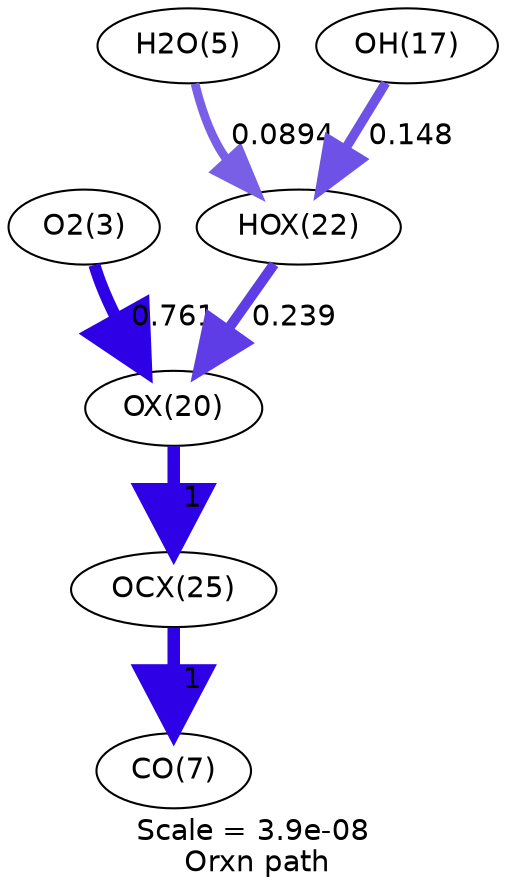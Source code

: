digraph reaction_paths {
center=1;
s4 -> s24[fontname="Helvetica", penwidth=5.79, arrowsize=2.9, color="0.7, 1.26, 0.9"
, label=" 0.761"];
s26 -> s24[fontname="Helvetica", penwidth=4.92, arrowsize=2.46, color="0.7, 0.739, 0.9"
, label=" 0.239"];
s24 -> s29[fontname="Helvetica", penwidth=6, arrowsize=3, color="0.7, 1.5, 0.9"
, label=" 1"];
s6 -> s26[fontname="Helvetica", penwidth=4.18, arrowsize=2.09, color="0.7, 0.589, 0.9"
, label=" 0.0894"];
s18 -> s26[fontname="Helvetica", penwidth=4.56, arrowsize=2.28, color="0.7, 0.648, 0.9"
, label=" 0.148"];
s29 -> s8[fontname="Helvetica", penwidth=6, arrowsize=3, color="0.7, 1.5, 0.9"
, label=" 1"];
s4 [ fontname="Helvetica", label="O2(3)"];
s6 [ fontname="Helvetica", label="H2O(5)"];
s8 [ fontname="Helvetica", label="CO(7)"];
s18 [ fontname="Helvetica", label="OH(17)"];
s24 [ fontname="Helvetica", label="OX(20)"];
s26 [ fontname="Helvetica", label="HOX(22)"];
s29 [ fontname="Helvetica", label="OCX(25)"];
 label = "Scale = 3.9e-08\l Orxn path";
 fontname = "Helvetica";
}
